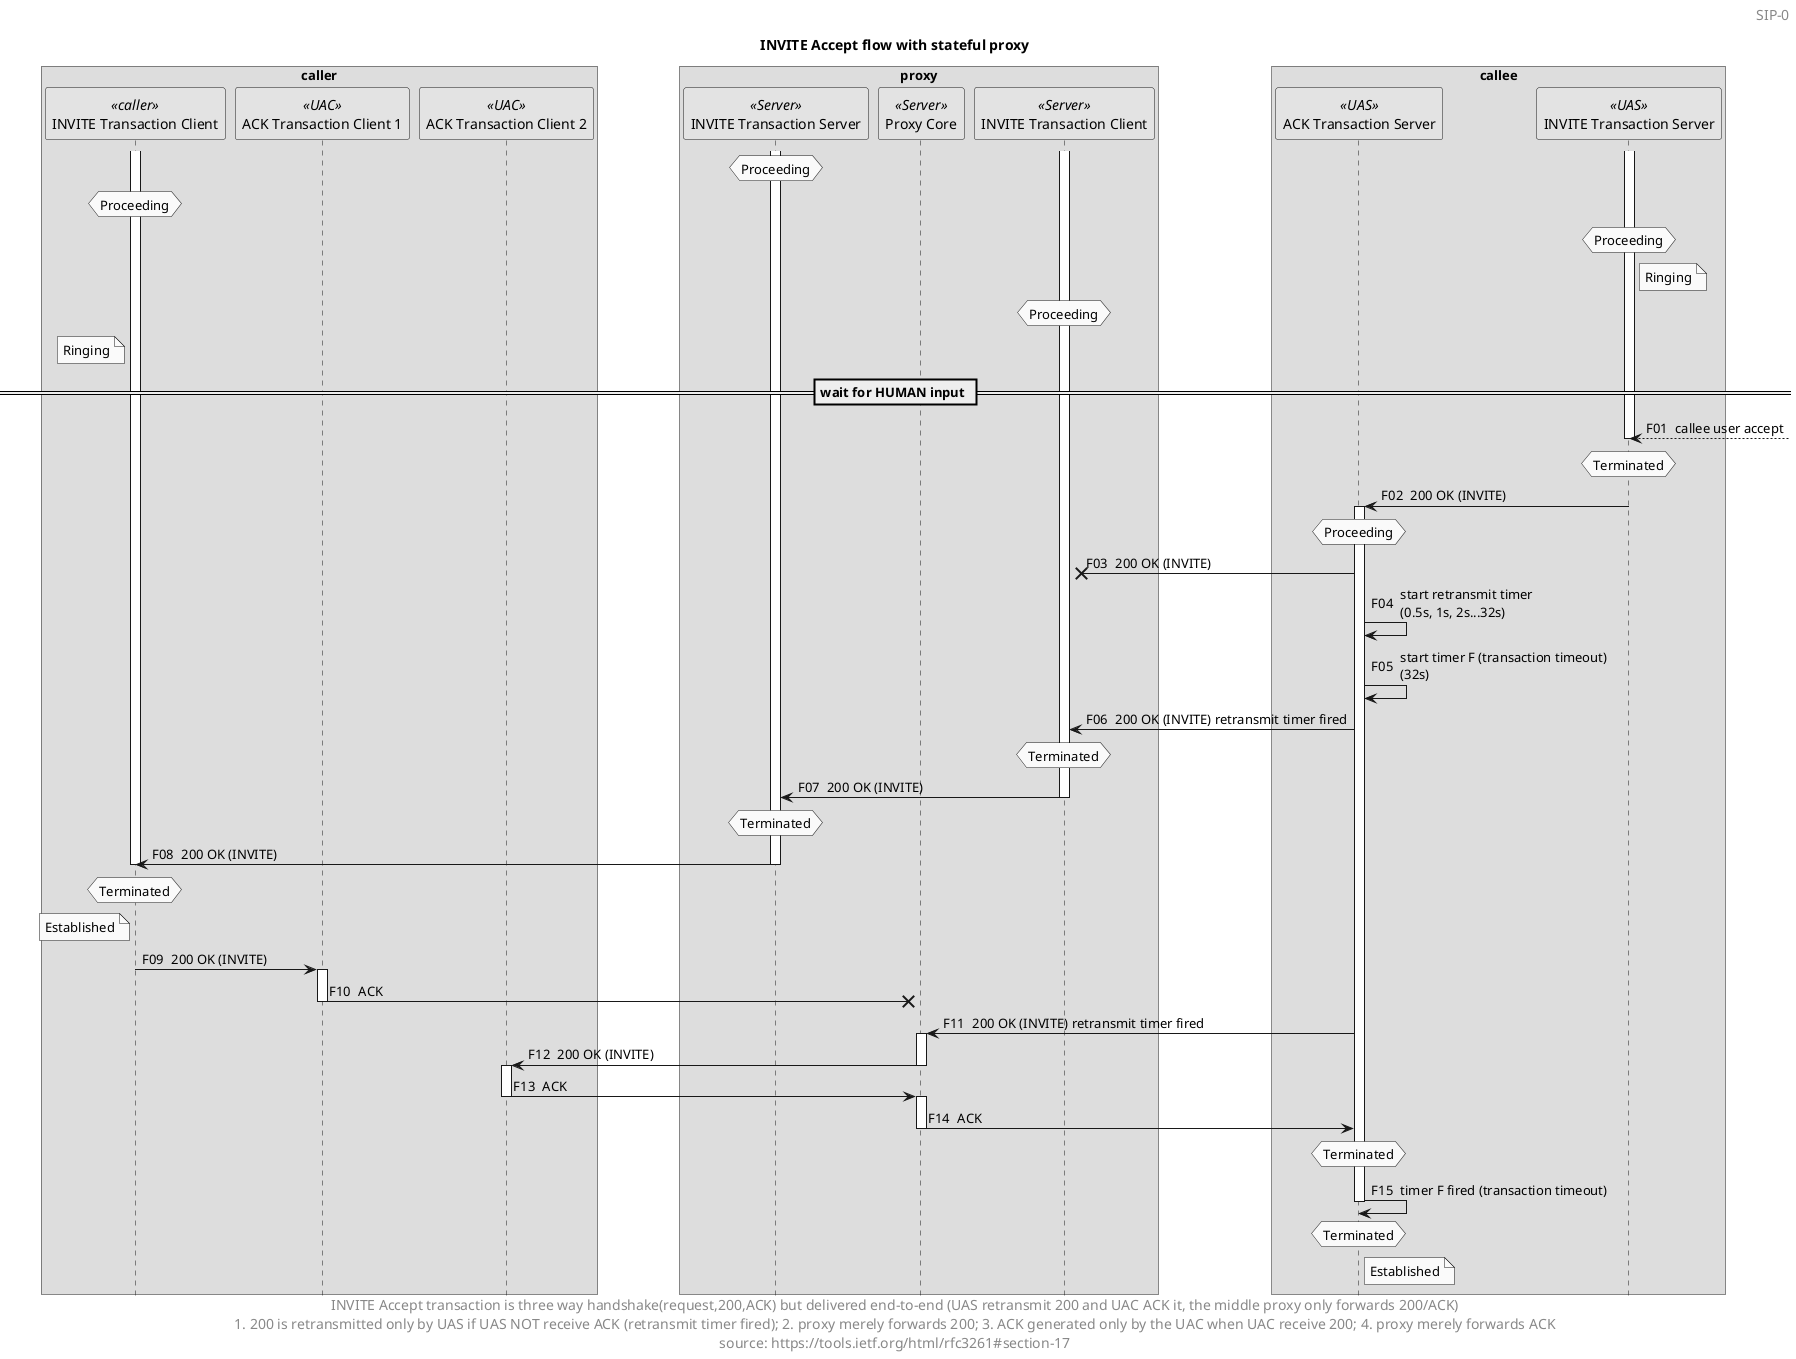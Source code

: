 @startuml
title INVITE Accept flow with stateful proxy
skinparam monochrome true
hide footbox
autonumber "F00 "
skinparam BoxPadding 40

skinparam headerFontSize 14
'skinparam headerFontColor red
header SIP-0

box "caller"
participant "INVITE Transaction Client" as UAC_ITC << caller >>
participant "ACK Transaction Client 1" as UAC_AckTC1 << UAC >>
participant "ACK Transaction Client 2" as UAC_AckTC2 << UAC >>
end box

box "proxy"
participant "INVITE Transaction Server" as Proxy_ITS << Server >>
participant "Proxy Core" as Proxy_Core << Server >>
participant "INVITE Transaction Client" as Proxy_ITC << Server >>
end box

box "callee"
participant "ACK Transaction Server" as UAS_AckTS << UAS >>
participant "INVITE Transaction Server" as UAS_ITS << UAS >>
end box

'hnote over UAC_ITC: None
'UAC_ITC -> Proxy_ITS: INVITE
activate UAC_ITC
'hnote over UAC_ITC: Calling
activate Proxy_ITS
hnote over Proxy_ITS: Proceeding
'UAC_ITC <- Proxy_ITS: 100 Trying
hnote over UAC_ITC: Proceeding
'hnote over Proxy_ITC: None
'Proxy_ITS -> Proxy_ITC: INVITE
activate Proxy_ITC
'Proxy_ITC -> UAS_ITS: INVITE
'hnote over Proxy_ITC: Calling
activate UAS_ITS
hnote over UAS_ITS: Proceeding
'Proxy_ITC <- UAS_ITS: 180 Ringing
note right of UAS_ITS: Ringing
hnote over Proxy_ITC: Proceeding
'Proxy_ITS <- Proxy_ITC: 180 Ringing
'UAC_ITC <- Proxy_ITS: 180 Ringing
note left of UAC_ITC: Ringing

== wait for HUMAN input ==

UAS_ITS <-- : callee user accept
hnote over UAS_ITS: Terminated
deactivate UAS_ITS

'hnote over UAS_AckTS: None
UAS_ITS -> UAS_AckTS: 200 OK (INVITE)
activate UAS_AckTS
hnote over UAS_AckTS: Proceeding
Proxy_ITC x<- UAS_AckTS: 200 OK (INVITE)
UAS_AckTS -> UAS_AckTS: start retransmit timer\n(0.5s, 1s, 2s...32s)
UAS_AckTS -> UAS_AckTS: start timer F (transaction timeout)\n(32s)
Proxy_ITC <- UAS_AckTS: 200 OK (INVITE) retransmit timer fired
hnote over Proxy_ITC: Terminated
Proxy_ITS <- Proxy_ITC: 200 OK (INVITE)
deactivate Proxy_ITC
hnote over Proxy_ITS: Terminated
UAC_ITC <- Proxy_ITS: 200 OK (INVITE)
deactivate Proxy_ITS
hnote over UAC_ITC: Terminated
deactivate UAC_ITC
note left of UAC_ITC: Established
'hnote over UAC_AckTC1: None
UAC_AckTC1 <- UAC_ITC: 200 OK (INVITE)
activate UAC_AckTC1
UAC_AckTC1 ->x Proxy_Core: ACK
'hnote over UAC_AckTC1: Terminated
deactivate UAC_AckTC1
'hnote over UAC_AckTC2: None

Proxy_Core <- UAS_AckTS: 200 OK (INVITE) retransmit timer fired
activate Proxy_Core
UAC_AckTC2 <- Proxy_Core: 200 OK (INVITE)
deactivate Proxy_Core
activate UAC_AckTC2

'hnote over Proxy_Core: 200/ACK retransmit is not belong to transaction in server\nlog:"[INFO] apply-signal. message not belong to transaction ... transition: :rsp-2xx"\nlog:"[INFO] apply-signal. message not belong to transaction ... transition: :req-ack"

UAC_AckTC2 -> Proxy_Core: ACK
deactivate UAC_AckTC2
activate Proxy_Core
Proxy_Core -> UAS_AckTS: ACK
'hnote over UAC_AckTC2: Terminated
deactivate Proxy_Core
hnote over UAS_AckTS: Terminated
UAS_AckTS -> UAS_AckTS: timer F fired (transaction timeout)
hnote over UAS_AckTS: Terminated
note right of UAS_AckTS: Established
deactivate UAS_AckTS

skinparam footerFontSize 14
'skinparam footerFontColor red
footer INVITE Accept transaction is three way handshake(request,200,ACK) but delivered end-to-end (UAS retransmit 200 and UAC ACK it, the middle proxy only forwards 200/ACK)\n1. 200 is retransmitted only by UAS if UAS NOT receive ACK (retransmit timer fired); 2. proxy merely forwards 200; 3. ACK generated only by the UAC when UAC receive 200; 4. proxy merely forwards ACK\nsource: https://tools.ietf.org/html/rfc3261#section-17

@enduml
